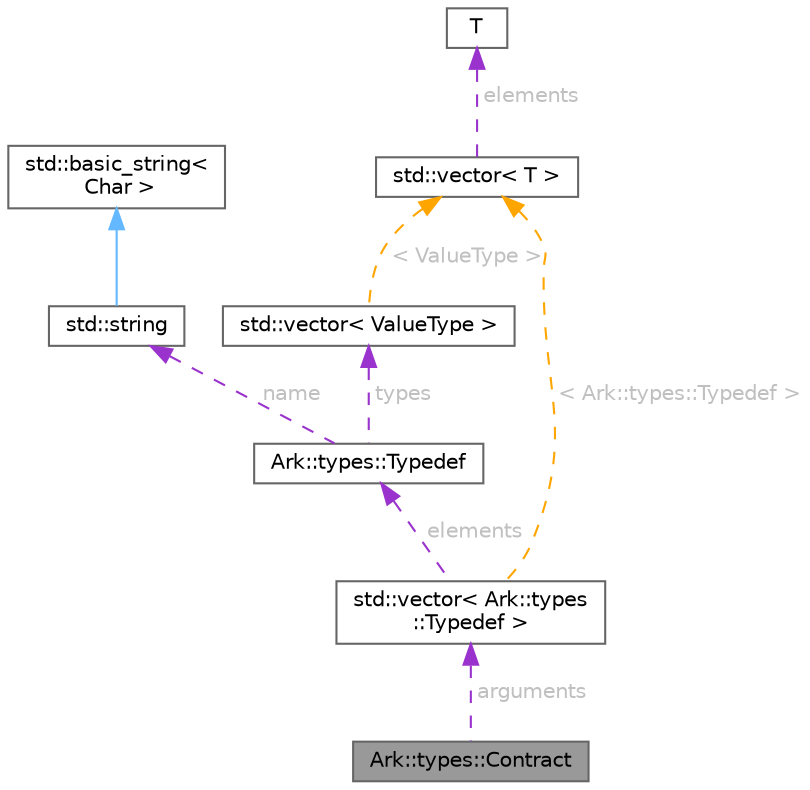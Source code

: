 digraph "Ark::types::Contract"
{
 // INTERACTIVE_SVG=YES
 // LATEX_PDF_SIZE
  bgcolor="transparent";
  edge [fontname=Helvetica,fontsize=10,labelfontname=Helvetica,labelfontsize=10];
  node [fontname=Helvetica,fontsize=10,shape=box,height=0.2,width=0.4];
  Node1 [id="Node000001",label="Ark::types::Contract",height=0.2,width=0.4,color="gray40", fillcolor="grey60", style="filled", fontcolor="black",tooltip="A contract is a list of typed arguments that a function can follow."];
  Node2 -> Node1 [id="edge1_Node000001_Node000002",dir="back",color="darkorchid3",style="dashed",tooltip=" ",label=" arguments",fontcolor="grey" ];
  Node2 [id="Node000002",label="std::vector\< Ark::types\l::Typedef \>",height=0.2,width=0.4,color="gray40", fillcolor="white", style="filled",tooltip=" "];
  Node3 -> Node2 [id="edge2_Node000002_Node000003",dir="back",color="darkorchid3",style="dashed",tooltip=" ",label=" elements",fontcolor="grey" ];
  Node3 [id="Node000003",label="Ark::types::Typedef",height=0.2,width=0.4,color="gray40", fillcolor="white", style="filled",URL="$d9/dbf/structArk_1_1types_1_1Typedef.html",tooltip="A type definition within a contract."];
  Node4 -> Node3 [id="edge3_Node000003_Node000004",dir="back",color="darkorchid3",style="dashed",tooltip=" ",label=" name",fontcolor="grey" ];
  Node4 [id="Node000004",label="std::string",height=0.2,width=0.4,color="gray40", fillcolor="white", style="filled",tooltip=" "];
  Node5 -> Node4 [id="edge4_Node000004_Node000005",dir="back",color="steelblue1",style="solid",tooltip=" "];
  Node5 [id="Node000005",label="std::basic_string\<\l Char \>",height=0.2,width=0.4,color="gray40", fillcolor="white", style="filled",tooltip=" "];
  Node6 -> Node3 [id="edge5_Node000003_Node000006",dir="back",color="darkorchid3",style="dashed",tooltip=" ",label=" types",fontcolor="grey" ];
  Node6 [id="Node000006",label="std::vector\< ValueType \>",height=0.2,width=0.4,color="gray40", fillcolor="white", style="filled",tooltip=" "];
  Node7 -> Node6 [id="edge6_Node000006_Node000007",dir="back",color="orange",style="dashed",tooltip=" ",label=" \< ValueType \>",fontcolor="grey" ];
  Node7 [id="Node000007",label="std::vector\< T \>",height=0.2,width=0.4,color="gray40", fillcolor="white", style="filled",tooltip=" "];
  Node8 -> Node7 [id="edge7_Node000007_Node000008",dir="back",color="darkorchid3",style="dashed",tooltip=" ",label=" elements",fontcolor="grey" ];
  Node8 [id="Node000008",label="T",height=0.2,width=0.4,color="gray40", fillcolor="white", style="filled",tooltip=" "];
  Node7 -> Node2 [id="edge8_Node000002_Node000007",dir="back",color="orange",style="dashed",tooltip=" ",label=" \< Ark::types::Typedef \>",fontcolor="grey" ];
}
